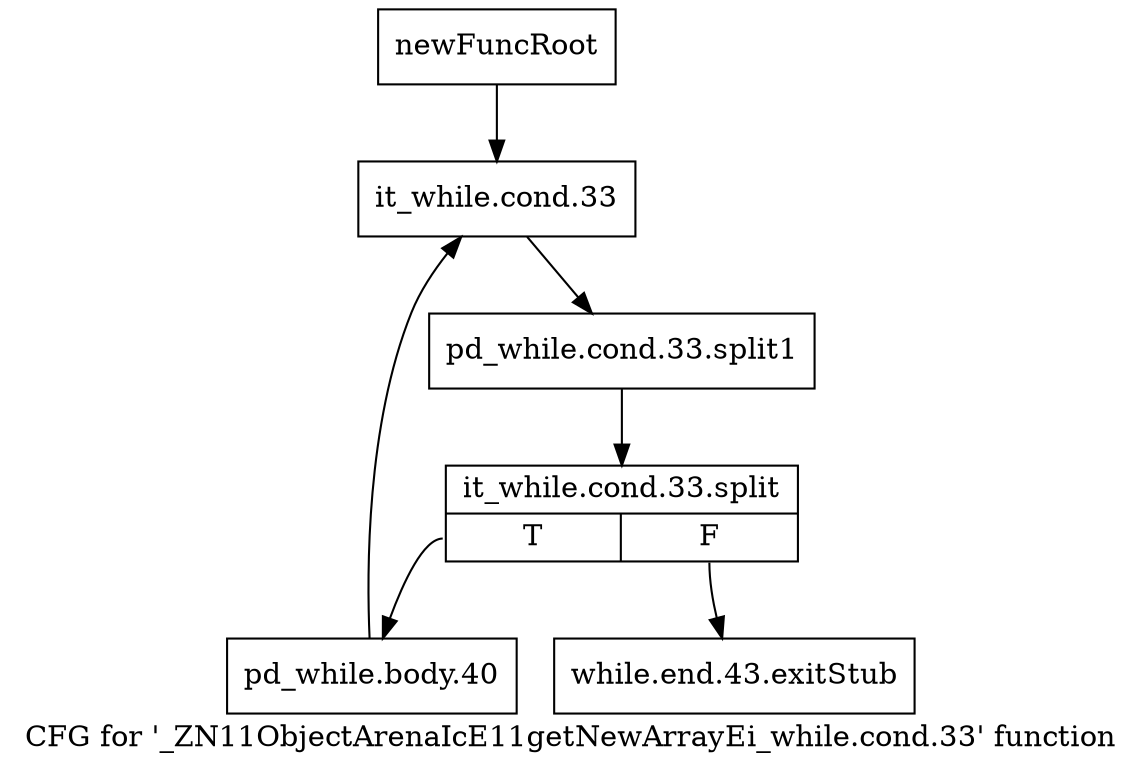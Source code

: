 digraph "CFG for '_ZN11ObjectArenaIcE11getNewArrayEi_while.cond.33' function" {
	label="CFG for '_ZN11ObjectArenaIcE11getNewArrayEi_while.cond.33' function";

	Node0x25ea4d0 [shape=record,label="{newFuncRoot}"];
	Node0x25ea4d0 -> Node0x25ea570;
	Node0x25ea520 [shape=record,label="{while.end.43.exitStub}"];
	Node0x25ea570 [shape=record,label="{it_while.cond.33}"];
	Node0x25ea570 -> Node0x2aab3b0;
	Node0x2aab3b0 [shape=record,label="{pd_while.cond.33.split1}"];
	Node0x2aab3b0 -> Node0x2a46830;
	Node0x2a46830 [shape=record,label="{it_while.cond.33.split|{<s0>T|<s1>F}}"];
	Node0x2a46830:s0 -> Node0x25ea5c0;
	Node0x2a46830:s1 -> Node0x25ea520;
	Node0x25ea5c0 [shape=record,label="{pd_while.body.40}"];
	Node0x25ea5c0 -> Node0x25ea570;
}
